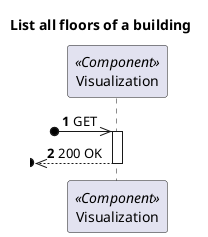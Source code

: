 @startuml
'https://plantuml.com/sequence-diagram

autonumber

skinparam packageStyle rect

title List all floors of a building

participant "Visualization" as MD <<Component>>

?o->> MD : GET

activate MD
?o<<-- MD : 200 OK
deactivate MD
@enduml
